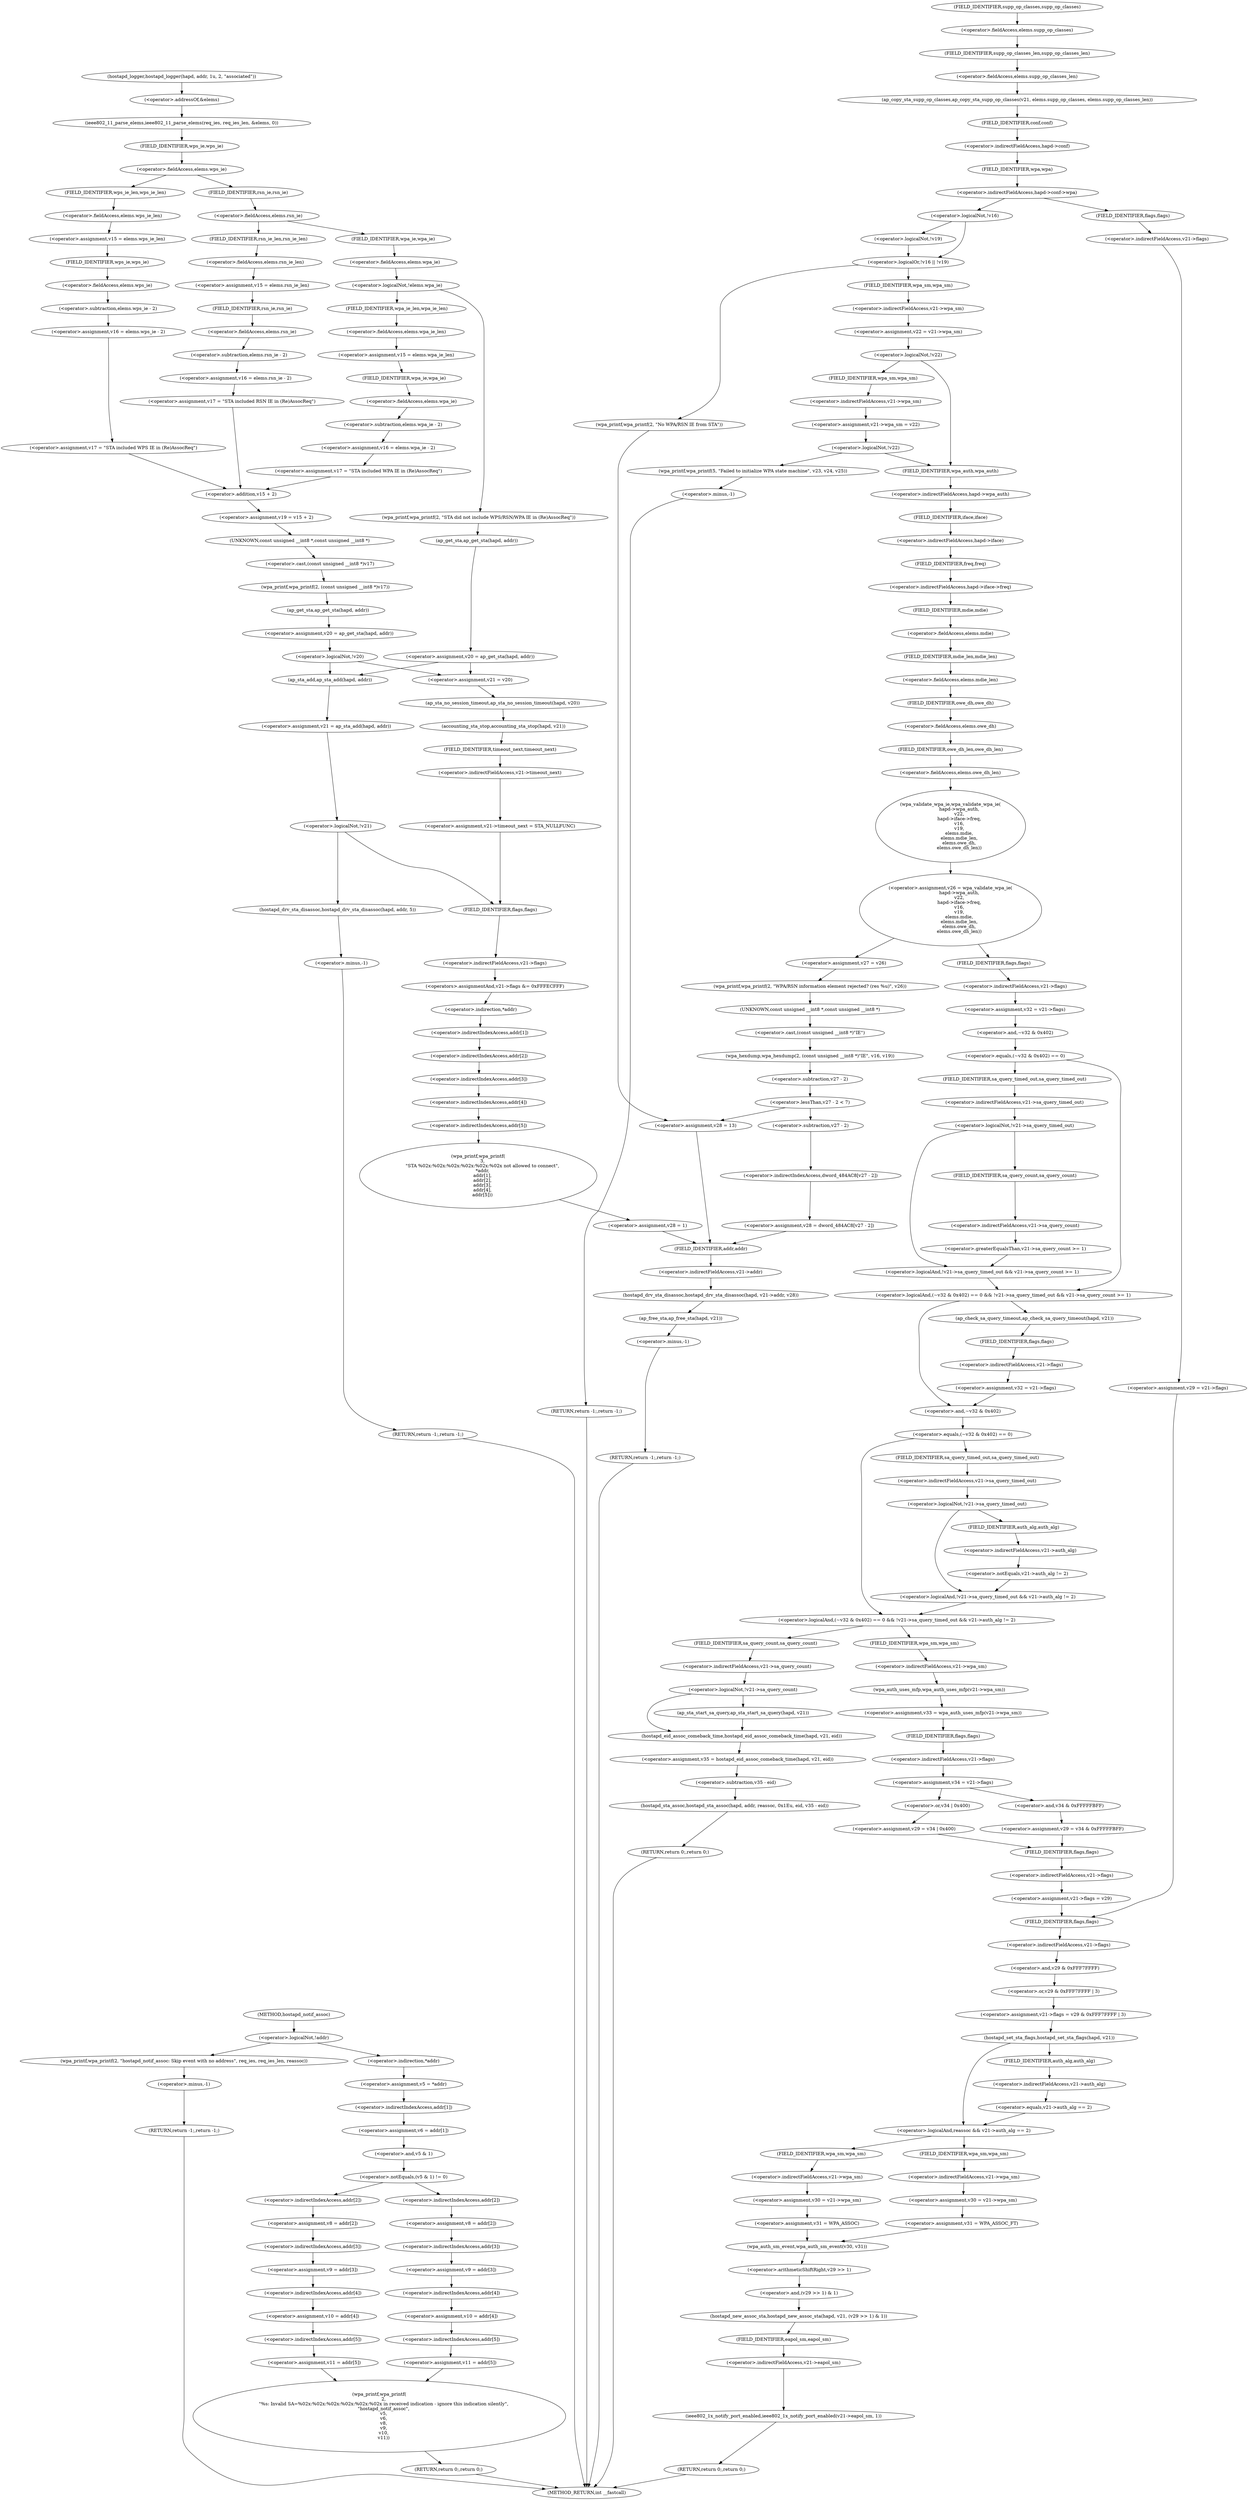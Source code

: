 digraph hostapd_notif_assoc {  
"1000165" [label = "(<operator>.logicalNot,!addr)" ]
"1000168" [label = "(wpa_printf,wpa_printf(2, \"hostapd_notif_assoc: Skip event with no address\", req_ies, req_ies_len, reassoc))" ]
"1000174" [label = "(RETURN,return -1;,return -1;)" ]
"1000175" [label = "(<operator>.minus,-1)" ]
"1000177" [label = "(<operator>.assignment,v5 = *addr)" ]
"1000179" [label = "(<operator>.indirection,*addr)" ]
"1000181" [label = "(<operator>.assignment,v6 = addr[1])" ]
"1000183" [label = "(<operator>.indirectIndexAccess,addr[1])" ]
"1000187" [label = "(<operator>.notEquals,(v5 & 1) != 0)" ]
"1000188" [label = "(<operator>.and,v5 & 1)" ]
"1000193" [label = "(<operator>.assignment,v8 = addr[2])" ]
"1000195" [label = "(<operator>.indirectIndexAccess,addr[2])" ]
"1000198" [label = "(<operator>.assignment,v9 = addr[3])" ]
"1000200" [label = "(<operator>.indirectIndexAccess,addr[3])" ]
"1000203" [label = "(<operator>.assignment,v10 = addr[4])" ]
"1000205" [label = "(<operator>.indirectIndexAccess,addr[4])" ]
"1000208" [label = "(<operator>.assignment,v11 = addr[5])" ]
"1000210" [label = "(<operator>.indirectIndexAccess,addr[5])" ]
"1000214" [label = "(wpa_printf,wpa_printf(\n      2,\n      \"%s: Invalid SA=%02x:%02x:%02x:%02x:%02x:%02x in received indication - ignore this indication silently\",\n      \"hostapd_notif_assoc\",\n      v5,\n      v6,\n      v8,\n      v9,\n      v10,\n      v11))" ]
"1000224" [label = "(RETURN,return 0;,return 0;)" ]
"1000226" [label = "(<operator>.assignment,v8 = addr[2])" ]
"1000228" [label = "(<operator>.indirectIndexAccess,addr[2])" ]
"1000231" [label = "(<operator>.assignment,v9 = addr[3])" ]
"1000233" [label = "(<operator>.indirectIndexAccess,addr[3])" ]
"1000236" [label = "(<operator>.assignment,v10 = addr[4])" ]
"1000238" [label = "(<operator>.indirectIndexAccess,addr[4])" ]
"1000241" [label = "(<operator>.assignment,v11 = addr[5])" ]
"1000243" [label = "(<operator>.indirectIndexAccess,addr[5])" ]
"1000247" [label = "(hostapd_logger,hostapd_logger(hapd, addr, 1u, 2, \"associated\"))" ]
"1000253" [label = "(ieee802_11_parse_elems,ieee802_11_parse_elems(req_ies, req_ies_len, &elems, 0))" ]
"1000256" [label = "(<operator>.addressOf,&elems)" ]
"1000260" [label = "(<operator>.fieldAccess,elems.wps_ie)" ]
"1000262" [label = "(FIELD_IDENTIFIER,wps_ie,wps_ie)" ]
"1000264" [label = "(<operator>.assignment,v15 = elems.wps_ie_len)" ]
"1000266" [label = "(<operator>.fieldAccess,elems.wps_ie_len)" ]
"1000268" [label = "(FIELD_IDENTIFIER,wps_ie_len,wps_ie_len)" ]
"1000269" [label = "(<operator>.assignment,v16 = elems.wps_ie - 2)" ]
"1000271" [label = "(<operator>.subtraction,elems.wps_ie - 2)" ]
"1000272" [label = "(<operator>.fieldAccess,elems.wps_ie)" ]
"1000274" [label = "(FIELD_IDENTIFIER,wps_ie,wps_ie)" ]
"1000276" [label = "(<operator>.assignment,v17 = \"STA included WPS IE in (Re)AssocReq\")" ]
"1000281" [label = "(<operator>.fieldAccess,elems.rsn_ie)" ]
"1000283" [label = "(FIELD_IDENTIFIER,rsn_ie,rsn_ie)" ]
"1000285" [label = "(<operator>.assignment,v15 = elems.rsn_ie_len)" ]
"1000287" [label = "(<operator>.fieldAccess,elems.rsn_ie_len)" ]
"1000289" [label = "(FIELD_IDENTIFIER,rsn_ie_len,rsn_ie_len)" ]
"1000290" [label = "(<operator>.assignment,v16 = elems.rsn_ie - 2)" ]
"1000292" [label = "(<operator>.subtraction,elems.rsn_ie - 2)" ]
"1000293" [label = "(<operator>.fieldAccess,elems.rsn_ie)" ]
"1000295" [label = "(FIELD_IDENTIFIER,rsn_ie,rsn_ie)" ]
"1000297" [label = "(<operator>.assignment,v17 = \"STA included RSN IE in (Re)AssocReq\")" ]
"1000303" [label = "(<operator>.logicalNot,!elems.wpa_ie)" ]
"1000304" [label = "(<operator>.fieldAccess,elems.wpa_ie)" ]
"1000306" [label = "(FIELD_IDENTIFIER,wpa_ie,wpa_ie)" ]
"1000308" [label = "(wpa_printf,wpa_printf(2, \"STA did not include WPS/RSN/WPA IE in (Re)AssocReq\"))" ]
"1000313" [label = "(<operator>.assignment,v20 = ap_get_sta(hapd, addr))" ]
"1000315" [label = "(ap_get_sta,ap_get_sta(hapd, addr))" ]
"1000322" [label = "(<operator>.assignment,v21 = ap_sta_add(hapd, addr))" ]
"1000324" [label = "(ap_sta_add,ap_sta_add(hapd, addr))" ]
"1000328" [label = "(<operator>.logicalNot,!v21)" ]
"1000331" [label = "(hostapd_drv_sta_disassoc,hostapd_drv_sta_disassoc(hapd, addr, 5))" ]
"1000335" [label = "(RETURN,return -1;,return -1;)" ]
"1000336" [label = "(<operator>.minus,-1)" ]
"1000339" [label = "(<operator>.assignment,v15 = elems.wpa_ie_len)" ]
"1000341" [label = "(<operator>.fieldAccess,elems.wpa_ie_len)" ]
"1000343" [label = "(FIELD_IDENTIFIER,wpa_ie_len,wpa_ie_len)" ]
"1000344" [label = "(<operator>.assignment,v16 = elems.wpa_ie - 2)" ]
"1000346" [label = "(<operator>.subtraction,elems.wpa_ie - 2)" ]
"1000347" [label = "(<operator>.fieldAccess,elems.wpa_ie)" ]
"1000349" [label = "(FIELD_IDENTIFIER,wpa_ie,wpa_ie)" ]
"1000351" [label = "(<operator>.assignment,v17 = \"STA included WPA IE in (Re)AssocReq\")" ]
"1000354" [label = "(<operator>.assignment,v19 = v15 + 2)" ]
"1000356" [label = "(<operator>.addition,v15 + 2)" ]
"1000359" [label = "(wpa_printf,wpa_printf(2, (const unsigned __int8 *)v17))" ]
"1000361" [label = "(<operator>.cast,(const unsigned __int8 *)v17)" ]
"1000362" [label = "(UNKNOWN,const unsigned __int8 *,const unsigned __int8 *)" ]
"1000364" [label = "(<operator>.assignment,v20 = ap_get_sta(hapd, addr))" ]
"1000366" [label = "(ap_get_sta,ap_get_sta(hapd, addr))" ]
"1000370" [label = "(<operator>.logicalNot,!v20)" ]
"1000374" [label = "(<operator>.assignment,v21 = v20)" ]
"1000377" [label = "(ap_sta_no_session_timeout,ap_sta_no_session_timeout(hapd, v20))" ]
"1000380" [label = "(accounting_sta_stop,accounting_sta_stop(hapd, v21))" ]
"1000383" [label = "(<operator>.assignment,v21->timeout_next = STA_NULLFUNC)" ]
"1000384" [label = "(<operator>.indirectFieldAccess,v21->timeout_next)" ]
"1000386" [label = "(FIELD_IDENTIFIER,timeout_next,timeout_next)" ]
"1000389" [label = "(<operators>.assignmentAnd,v21->flags &= 0xFFFECFFF)" ]
"1000390" [label = "(<operator>.indirectFieldAccess,v21->flags)" ]
"1000392" [label = "(FIELD_IDENTIFIER,flags,flags)" ]
"1000395" [label = "(wpa_printf,wpa_printf(\n      3,\n      \"STA %02x:%02x:%02x:%02x:%02x:%02x not allowed to connect\",\n      *addr,\n      addr[1],\n      addr[2],\n      addr[3],\n      addr[4],\n      addr[5]))" ]
"1000398" [label = "(<operator>.indirection,*addr)" ]
"1000400" [label = "(<operator>.indirectIndexAccess,addr[1])" ]
"1000403" [label = "(<operator>.indirectIndexAccess,addr[2])" ]
"1000406" [label = "(<operator>.indirectIndexAccess,addr[3])" ]
"1000409" [label = "(<operator>.indirectIndexAccess,addr[4])" ]
"1000412" [label = "(<operator>.indirectIndexAccess,addr[5])" ]
"1000415" [label = "(<operator>.assignment,v28 = 1)" ]
"1000419" [label = "(ap_copy_sta_supp_op_classes,ap_copy_sta_supp_op_classes(v21, elems.supp_op_classes, elems.supp_op_classes_len))" ]
"1000421" [label = "(<operator>.fieldAccess,elems.supp_op_classes)" ]
"1000423" [label = "(FIELD_IDENTIFIER,supp_op_classes,supp_op_classes)" ]
"1000424" [label = "(<operator>.fieldAccess,elems.supp_op_classes_len)" ]
"1000426" [label = "(FIELD_IDENTIFIER,supp_op_classes_len,supp_op_classes_len)" ]
"1000428" [label = "(<operator>.indirectFieldAccess,hapd->conf->wpa)" ]
"1000429" [label = "(<operator>.indirectFieldAccess,hapd->conf)" ]
"1000431" [label = "(FIELD_IDENTIFIER,conf,conf)" ]
"1000432" [label = "(FIELD_IDENTIFIER,wpa,wpa)" ]
"1000435" [label = "(<operator>.logicalOr,!v16 || !v19)" ]
"1000436" [label = "(<operator>.logicalNot,!v16)" ]
"1000438" [label = "(<operator>.logicalNot,!v19)" ]
"1000441" [label = "(wpa_printf,wpa_printf(2, \"No WPA/RSN IE from STA\"))" ]
"1000445" [label = "(<operator>.assignment,v22 = v21->wpa_sm)" ]
"1000447" [label = "(<operator>.indirectFieldAccess,v21->wpa_sm)" ]
"1000449" [label = "(FIELD_IDENTIFIER,wpa_sm,wpa_sm)" ]
"1000451" [label = "(<operator>.logicalNot,!v22)" ]
"1000454" [label = "(<operator>.assignment,v21->wpa_sm = v22)" ]
"1000455" [label = "(<operator>.indirectFieldAccess,v21->wpa_sm)" ]
"1000457" [label = "(FIELD_IDENTIFIER,wpa_sm,wpa_sm)" ]
"1000460" [label = "(<operator>.logicalNot,!v22)" ]
"1000463" [label = "(wpa_printf,wpa_printf(5, \"Failed to initialize WPA state machine\", v23, v24, v25))" ]
"1000469" [label = "(RETURN,return -1;,return -1;)" ]
"1000470" [label = "(<operator>.minus,-1)" ]
"1000472" [label = "(<operator>.assignment,v26 = wpa_validate_wpa_ie(\n            hapd->wpa_auth,\n            v22,\n            hapd->iface->freq,\n            v16,\n            v19,\n            elems.mdie,\n            elems.mdie_len,\n            elems.owe_dh,\n            elems.owe_dh_len))" ]
"1000474" [label = "(wpa_validate_wpa_ie,wpa_validate_wpa_ie(\n            hapd->wpa_auth,\n            v22,\n            hapd->iface->freq,\n            v16,\n            v19,\n            elems.mdie,\n            elems.mdie_len,\n            elems.owe_dh,\n            elems.owe_dh_len))" ]
"1000475" [label = "(<operator>.indirectFieldAccess,hapd->wpa_auth)" ]
"1000477" [label = "(FIELD_IDENTIFIER,wpa_auth,wpa_auth)" ]
"1000479" [label = "(<operator>.indirectFieldAccess,hapd->iface->freq)" ]
"1000480" [label = "(<operator>.indirectFieldAccess,hapd->iface)" ]
"1000482" [label = "(FIELD_IDENTIFIER,iface,iface)" ]
"1000483" [label = "(FIELD_IDENTIFIER,freq,freq)" ]
"1000486" [label = "(<operator>.fieldAccess,elems.mdie)" ]
"1000488" [label = "(FIELD_IDENTIFIER,mdie,mdie)" ]
"1000489" [label = "(<operator>.fieldAccess,elems.mdie_len)" ]
"1000491" [label = "(FIELD_IDENTIFIER,mdie_len,mdie_len)" ]
"1000492" [label = "(<operator>.fieldAccess,elems.owe_dh)" ]
"1000494" [label = "(FIELD_IDENTIFIER,owe_dh,owe_dh)" ]
"1000495" [label = "(<operator>.fieldAccess,elems.owe_dh_len)" ]
"1000497" [label = "(FIELD_IDENTIFIER,owe_dh_len,owe_dh_len)" ]
"1000501" [label = "(<operator>.assignment,v27 = v26)" ]
"1000504" [label = "(wpa_printf,wpa_printf(2, \"WPA/RSN information element rejected? (res %u)\", v26))" ]
"1000508" [label = "(wpa_hexdump,wpa_hexdump(2, (const unsigned __int8 *)\"IE\", v16, v19))" ]
"1000510" [label = "(<operator>.cast,(const unsigned __int8 *)\"IE\")" ]
"1000511" [label = "(UNKNOWN,const unsigned __int8 *,const unsigned __int8 *)" ]
"1000516" [label = "(<operator>.lessThan,v27 - 2 < 7)" ]
"1000517" [label = "(<operator>.subtraction,v27 - 2)" ]
"1000522" [label = "(<operator>.assignment,v28 = dword_484AC8[v27 - 2])" ]
"1000524" [label = "(<operator>.indirectIndexAccess,dword_484AC8[v27 - 2])" ]
"1000526" [label = "(<operator>.subtraction,v27 - 2)" ]
"1000530" [label = "(hostapd_drv_sta_disassoc,hostapd_drv_sta_disassoc(hapd, v21->addr, v28))" ]
"1000532" [label = "(<operator>.indirectFieldAccess,v21->addr)" ]
"1000534" [label = "(FIELD_IDENTIFIER,addr,addr)" ]
"1000536" [label = "(ap_free_sta,ap_free_sta(hapd, v21))" ]
"1000539" [label = "(RETURN,return -1;,return -1;)" ]
"1000540" [label = "(<operator>.minus,-1)" ]
"1000543" [label = "(<operator>.assignment,v28 = 13)" ]
"1000547" [label = "(<operator>.assignment,v32 = v21->flags)" ]
"1000549" [label = "(<operator>.indirectFieldAccess,v21->flags)" ]
"1000551" [label = "(FIELD_IDENTIFIER,flags,flags)" ]
"1000553" [label = "(<operator>.logicalAnd,(~v32 & 0x402) == 0 && !v21->sa_query_timed_out && v21->sa_query_count >= 1)" ]
"1000554" [label = "(<operator>.equals,(~v32 & 0x402) == 0)" ]
"1000555" [label = "(<operator>.and,~v32 & 0x402)" ]
"1000559" [label = "(<operator>.logicalAnd,!v21->sa_query_timed_out && v21->sa_query_count >= 1)" ]
"1000560" [label = "(<operator>.logicalNot,!v21->sa_query_timed_out)" ]
"1000561" [label = "(<operator>.indirectFieldAccess,v21->sa_query_timed_out)" ]
"1000563" [label = "(FIELD_IDENTIFIER,sa_query_timed_out,sa_query_timed_out)" ]
"1000564" [label = "(<operator>.greaterEqualsThan,v21->sa_query_count >= 1)" ]
"1000565" [label = "(<operator>.indirectFieldAccess,v21->sa_query_count)" ]
"1000567" [label = "(FIELD_IDENTIFIER,sa_query_count,sa_query_count)" ]
"1000570" [label = "(ap_check_sa_query_timeout,ap_check_sa_query_timeout(hapd, v21))" ]
"1000573" [label = "(<operator>.assignment,v32 = v21->flags)" ]
"1000575" [label = "(<operator>.indirectFieldAccess,v21->flags)" ]
"1000577" [label = "(FIELD_IDENTIFIER,flags,flags)" ]
"1000579" [label = "(<operator>.logicalAnd,(~v32 & 0x402) == 0 && !v21->sa_query_timed_out && v21->auth_alg != 2)" ]
"1000580" [label = "(<operator>.equals,(~v32 & 0x402) == 0)" ]
"1000581" [label = "(<operator>.and,~v32 & 0x402)" ]
"1000585" [label = "(<operator>.logicalAnd,!v21->sa_query_timed_out && v21->auth_alg != 2)" ]
"1000586" [label = "(<operator>.logicalNot,!v21->sa_query_timed_out)" ]
"1000587" [label = "(<operator>.indirectFieldAccess,v21->sa_query_timed_out)" ]
"1000589" [label = "(FIELD_IDENTIFIER,sa_query_timed_out,sa_query_timed_out)" ]
"1000590" [label = "(<operator>.notEquals,v21->auth_alg != 2)" ]
"1000591" [label = "(<operator>.indirectFieldAccess,v21->auth_alg)" ]
"1000593" [label = "(FIELD_IDENTIFIER,auth_alg,auth_alg)" ]
"1000597" [label = "(<operator>.logicalNot,!v21->sa_query_count)" ]
"1000598" [label = "(<operator>.indirectFieldAccess,v21->sa_query_count)" ]
"1000600" [label = "(FIELD_IDENTIFIER,sa_query_count,sa_query_count)" ]
"1000601" [label = "(ap_sta_start_sa_query,ap_sta_start_sa_query(hapd, v21))" ]
"1000604" [label = "(<operator>.assignment,v35 = hostapd_eid_assoc_comeback_time(hapd, v21, eid))" ]
"1000606" [label = "(hostapd_eid_assoc_comeback_time,hostapd_eid_assoc_comeback_time(hapd, v21, eid))" ]
"1000610" [label = "(hostapd_sta_assoc,hostapd_sta_assoc(hapd, addr, reassoc, 0x1Eu, eid, v35 - eid))" ]
"1000616" [label = "(<operator>.subtraction,v35 - eid)" ]
"1000619" [label = "(RETURN,return 0;,return 0;)" ]
"1000621" [label = "(<operator>.assignment,v33 = wpa_auth_uses_mfp(v21->wpa_sm))" ]
"1000623" [label = "(wpa_auth_uses_mfp,wpa_auth_uses_mfp(v21->wpa_sm))" ]
"1000624" [label = "(<operator>.indirectFieldAccess,v21->wpa_sm)" ]
"1000626" [label = "(FIELD_IDENTIFIER,wpa_sm,wpa_sm)" ]
"1000627" [label = "(<operator>.assignment,v34 = v21->flags)" ]
"1000629" [label = "(<operator>.indirectFieldAccess,v21->flags)" ]
"1000631" [label = "(FIELD_IDENTIFIER,flags,flags)" ]
"1000634" [label = "(<operator>.assignment,v29 = v34 | 0x400)" ]
"1000636" [label = "(<operator>.or,v34 | 0x400)" ]
"1000640" [label = "(<operator>.assignment,v29 = v34 & 0xFFFFFBFF)" ]
"1000642" [label = "(<operator>.and,v34 & 0xFFFFFBFF)" ]
"1000645" [label = "(<operator>.assignment,v21->flags = v29)" ]
"1000646" [label = "(<operator>.indirectFieldAccess,v21->flags)" ]
"1000648" [label = "(FIELD_IDENTIFIER,flags,flags)" ]
"1000652" [label = "(<operator>.assignment,v29 = v21->flags)" ]
"1000654" [label = "(<operator>.indirectFieldAccess,v21->flags)" ]
"1000656" [label = "(FIELD_IDENTIFIER,flags,flags)" ]
"1000657" [label = "(<operator>.assignment,v21->flags = v29 & 0xFFF7FFFF | 3)" ]
"1000658" [label = "(<operator>.indirectFieldAccess,v21->flags)" ]
"1000660" [label = "(FIELD_IDENTIFIER,flags,flags)" ]
"1000661" [label = "(<operator>.or,v29 & 0xFFF7FFFF | 3)" ]
"1000662" [label = "(<operator>.and,v29 & 0xFFF7FFFF)" ]
"1000666" [label = "(hostapd_set_sta_flags,hostapd_set_sta_flags(hapd, v21))" ]
"1000670" [label = "(<operator>.logicalAnd,reassoc && v21->auth_alg == 2)" ]
"1000672" [label = "(<operator>.equals,v21->auth_alg == 2)" ]
"1000673" [label = "(<operator>.indirectFieldAccess,v21->auth_alg)" ]
"1000675" [label = "(FIELD_IDENTIFIER,auth_alg,auth_alg)" ]
"1000678" [label = "(<operator>.assignment,v30 = v21->wpa_sm)" ]
"1000680" [label = "(<operator>.indirectFieldAccess,v21->wpa_sm)" ]
"1000682" [label = "(FIELD_IDENTIFIER,wpa_sm,wpa_sm)" ]
"1000683" [label = "(<operator>.assignment,v31 = WPA_ASSOC_FT)" ]
"1000688" [label = "(<operator>.assignment,v30 = v21->wpa_sm)" ]
"1000690" [label = "(<operator>.indirectFieldAccess,v21->wpa_sm)" ]
"1000692" [label = "(FIELD_IDENTIFIER,wpa_sm,wpa_sm)" ]
"1000693" [label = "(<operator>.assignment,v31 = WPA_ASSOC)" ]
"1000696" [label = "(wpa_auth_sm_event,wpa_auth_sm_event(v30, v31))" ]
"1000699" [label = "(hostapd_new_assoc_sta,hostapd_new_assoc_sta(hapd, v21, (v29 >> 1) & 1))" ]
"1000702" [label = "(<operator>.and,(v29 >> 1) & 1)" ]
"1000703" [label = "(<operator>.arithmeticShiftRight,v29 >> 1)" ]
"1000707" [label = "(ieee802_1x_notify_port_enabled,ieee802_1x_notify_port_enabled(v21->eapol_sm, 1))" ]
"1000708" [label = "(<operator>.indirectFieldAccess,v21->eapol_sm)" ]
"1000710" [label = "(FIELD_IDENTIFIER,eapol_sm,eapol_sm)" ]
"1000712" [label = "(RETURN,return 0;,return 0;)" ]
"1000129" [label = "(METHOD,hostapd_notif_assoc)" ]
"1000714" [label = "(METHOD_RETURN,int __fastcall)" ]
  "1000165" -> "1000168" 
  "1000165" -> "1000179" 
  "1000168" -> "1000175" 
  "1000174" -> "1000714" 
  "1000175" -> "1000174" 
  "1000177" -> "1000183" 
  "1000179" -> "1000177" 
  "1000181" -> "1000188" 
  "1000183" -> "1000181" 
  "1000187" -> "1000195" 
  "1000187" -> "1000228" 
  "1000188" -> "1000187" 
  "1000193" -> "1000200" 
  "1000195" -> "1000193" 
  "1000198" -> "1000205" 
  "1000200" -> "1000198" 
  "1000203" -> "1000210" 
  "1000205" -> "1000203" 
  "1000208" -> "1000214" 
  "1000210" -> "1000208" 
  "1000214" -> "1000224" 
  "1000224" -> "1000714" 
  "1000226" -> "1000233" 
  "1000228" -> "1000226" 
  "1000231" -> "1000238" 
  "1000233" -> "1000231" 
  "1000236" -> "1000243" 
  "1000238" -> "1000236" 
  "1000241" -> "1000214" 
  "1000243" -> "1000241" 
  "1000247" -> "1000256" 
  "1000253" -> "1000262" 
  "1000256" -> "1000253" 
  "1000260" -> "1000268" 
  "1000260" -> "1000283" 
  "1000262" -> "1000260" 
  "1000264" -> "1000274" 
  "1000266" -> "1000264" 
  "1000268" -> "1000266" 
  "1000269" -> "1000276" 
  "1000271" -> "1000269" 
  "1000272" -> "1000271" 
  "1000274" -> "1000272" 
  "1000276" -> "1000356" 
  "1000281" -> "1000289" 
  "1000281" -> "1000306" 
  "1000283" -> "1000281" 
  "1000285" -> "1000295" 
  "1000287" -> "1000285" 
  "1000289" -> "1000287" 
  "1000290" -> "1000297" 
  "1000292" -> "1000290" 
  "1000293" -> "1000292" 
  "1000295" -> "1000293" 
  "1000297" -> "1000356" 
  "1000303" -> "1000308" 
  "1000303" -> "1000343" 
  "1000304" -> "1000303" 
  "1000306" -> "1000304" 
  "1000308" -> "1000315" 
  "1000313" -> "1000374" 
  "1000313" -> "1000324" 
  "1000315" -> "1000313" 
  "1000322" -> "1000328" 
  "1000324" -> "1000322" 
  "1000328" -> "1000331" 
  "1000328" -> "1000392" 
  "1000331" -> "1000336" 
  "1000335" -> "1000714" 
  "1000336" -> "1000335" 
  "1000339" -> "1000349" 
  "1000341" -> "1000339" 
  "1000343" -> "1000341" 
  "1000344" -> "1000351" 
  "1000346" -> "1000344" 
  "1000347" -> "1000346" 
  "1000349" -> "1000347" 
  "1000351" -> "1000356" 
  "1000354" -> "1000362" 
  "1000356" -> "1000354" 
  "1000359" -> "1000366" 
  "1000361" -> "1000359" 
  "1000362" -> "1000361" 
  "1000364" -> "1000370" 
  "1000366" -> "1000364" 
  "1000370" -> "1000324" 
  "1000370" -> "1000374" 
  "1000374" -> "1000377" 
  "1000377" -> "1000380" 
  "1000380" -> "1000386" 
  "1000383" -> "1000392" 
  "1000384" -> "1000383" 
  "1000386" -> "1000384" 
  "1000389" -> "1000398" 
  "1000390" -> "1000389" 
  "1000392" -> "1000390" 
  "1000395" -> "1000415" 
  "1000398" -> "1000400" 
  "1000400" -> "1000403" 
  "1000403" -> "1000406" 
  "1000406" -> "1000409" 
  "1000409" -> "1000412" 
  "1000412" -> "1000395" 
  "1000415" -> "1000534" 
  "1000419" -> "1000431" 
  "1000421" -> "1000426" 
  "1000423" -> "1000421" 
  "1000424" -> "1000419" 
  "1000426" -> "1000424" 
  "1000428" -> "1000436" 
  "1000428" -> "1000656" 
  "1000429" -> "1000432" 
  "1000431" -> "1000429" 
  "1000432" -> "1000428" 
  "1000435" -> "1000441" 
  "1000435" -> "1000449" 
  "1000436" -> "1000435" 
  "1000436" -> "1000438" 
  "1000438" -> "1000435" 
  "1000441" -> "1000543" 
  "1000445" -> "1000451" 
  "1000447" -> "1000445" 
  "1000449" -> "1000447" 
  "1000451" -> "1000457" 
  "1000451" -> "1000477" 
  "1000454" -> "1000460" 
  "1000455" -> "1000454" 
  "1000457" -> "1000455" 
  "1000460" -> "1000463" 
  "1000460" -> "1000477" 
  "1000463" -> "1000470" 
  "1000469" -> "1000714" 
  "1000470" -> "1000469" 
  "1000472" -> "1000501" 
  "1000472" -> "1000551" 
  "1000474" -> "1000472" 
  "1000475" -> "1000482" 
  "1000477" -> "1000475" 
  "1000479" -> "1000488" 
  "1000480" -> "1000483" 
  "1000482" -> "1000480" 
  "1000483" -> "1000479" 
  "1000486" -> "1000491" 
  "1000488" -> "1000486" 
  "1000489" -> "1000494" 
  "1000491" -> "1000489" 
  "1000492" -> "1000497" 
  "1000494" -> "1000492" 
  "1000495" -> "1000474" 
  "1000497" -> "1000495" 
  "1000501" -> "1000504" 
  "1000504" -> "1000511" 
  "1000508" -> "1000517" 
  "1000510" -> "1000508" 
  "1000511" -> "1000510" 
  "1000516" -> "1000526" 
  "1000516" -> "1000543" 
  "1000517" -> "1000516" 
  "1000522" -> "1000534" 
  "1000524" -> "1000522" 
  "1000526" -> "1000524" 
  "1000530" -> "1000536" 
  "1000532" -> "1000530" 
  "1000534" -> "1000532" 
  "1000536" -> "1000540" 
  "1000539" -> "1000714" 
  "1000540" -> "1000539" 
  "1000543" -> "1000534" 
  "1000547" -> "1000555" 
  "1000549" -> "1000547" 
  "1000551" -> "1000549" 
  "1000553" -> "1000570" 
  "1000553" -> "1000581" 
  "1000554" -> "1000553" 
  "1000554" -> "1000563" 
  "1000555" -> "1000554" 
  "1000559" -> "1000553" 
  "1000560" -> "1000559" 
  "1000560" -> "1000567" 
  "1000561" -> "1000560" 
  "1000563" -> "1000561" 
  "1000564" -> "1000559" 
  "1000565" -> "1000564" 
  "1000567" -> "1000565" 
  "1000570" -> "1000577" 
  "1000573" -> "1000581" 
  "1000575" -> "1000573" 
  "1000577" -> "1000575" 
  "1000579" -> "1000600" 
  "1000579" -> "1000626" 
  "1000580" -> "1000579" 
  "1000580" -> "1000589" 
  "1000581" -> "1000580" 
  "1000585" -> "1000579" 
  "1000586" -> "1000585" 
  "1000586" -> "1000593" 
  "1000587" -> "1000586" 
  "1000589" -> "1000587" 
  "1000590" -> "1000585" 
  "1000591" -> "1000590" 
  "1000593" -> "1000591" 
  "1000597" -> "1000601" 
  "1000597" -> "1000606" 
  "1000598" -> "1000597" 
  "1000600" -> "1000598" 
  "1000601" -> "1000606" 
  "1000604" -> "1000616" 
  "1000606" -> "1000604" 
  "1000610" -> "1000619" 
  "1000616" -> "1000610" 
  "1000619" -> "1000714" 
  "1000621" -> "1000631" 
  "1000623" -> "1000621" 
  "1000624" -> "1000623" 
  "1000626" -> "1000624" 
  "1000627" -> "1000636" 
  "1000627" -> "1000642" 
  "1000629" -> "1000627" 
  "1000631" -> "1000629" 
  "1000634" -> "1000648" 
  "1000636" -> "1000634" 
  "1000640" -> "1000648" 
  "1000642" -> "1000640" 
  "1000645" -> "1000660" 
  "1000646" -> "1000645" 
  "1000648" -> "1000646" 
  "1000652" -> "1000660" 
  "1000654" -> "1000652" 
  "1000656" -> "1000654" 
  "1000657" -> "1000666" 
  "1000658" -> "1000662" 
  "1000660" -> "1000658" 
  "1000661" -> "1000657" 
  "1000662" -> "1000661" 
  "1000666" -> "1000670" 
  "1000666" -> "1000675" 
  "1000670" -> "1000682" 
  "1000670" -> "1000692" 
  "1000672" -> "1000670" 
  "1000673" -> "1000672" 
  "1000675" -> "1000673" 
  "1000678" -> "1000683" 
  "1000680" -> "1000678" 
  "1000682" -> "1000680" 
  "1000683" -> "1000696" 
  "1000688" -> "1000693" 
  "1000690" -> "1000688" 
  "1000692" -> "1000690" 
  "1000693" -> "1000696" 
  "1000696" -> "1000703" 
  "1000699" -> "1000710" 
  "1000702" -> "1000699" 
  "1000703" -> "1000702" 
  "1000707" -> "1000712" 
  "1000708" -> "1000707" 
  "1000710" -> "1000708" 
  "1000712" -> "1000714" 
  "1000129" -> "1000165" 
}
